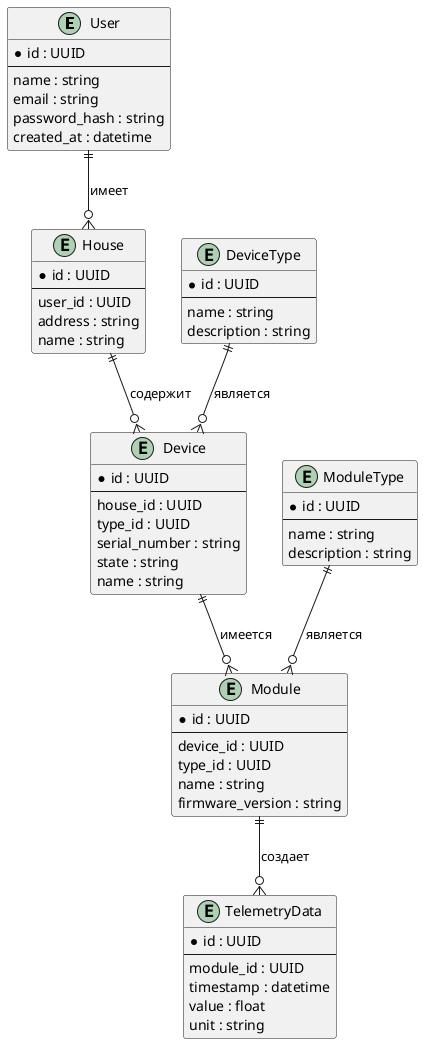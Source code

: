 @startuml
entity User {
  *id : UUID
  --
  name : string
  email : string
  password_hash : string
  created_at : datetime
}

entity House {
  *id : UUID
  --
  user_id : UUID
  address : string
  name : string
}

entity DeviceType {
  *id : UUID
  --
  name : string
  description : string
}

entity Device {
  *id : UUID
  --
  house_id : UUID
  type_id : UUID
  serial_number : string
  state : string
  name : string
}

entity ModuleType {
  *id : UUID
  --
  name : string
  description : string
}

entity Module {
  *id : UUID
  --
  device_id : UUID
  type_id : UUID
  name : string
  firmware_version : string
}

entity TelemetryData {
  *id : UUID
  --
  module_id : UUID
  timestamp : datetime
  value : float
  unit : string
}

User ||--o{ House : "имеет"
House ||--o{ Device : "содержит"
DeviceType ||--o{ Device : "является"
Device ||--o{ Module : "имеется"
ModuleType ||--o{ Module : "является"
Module ||--o{ TelemetryData : "создает"
@enduml